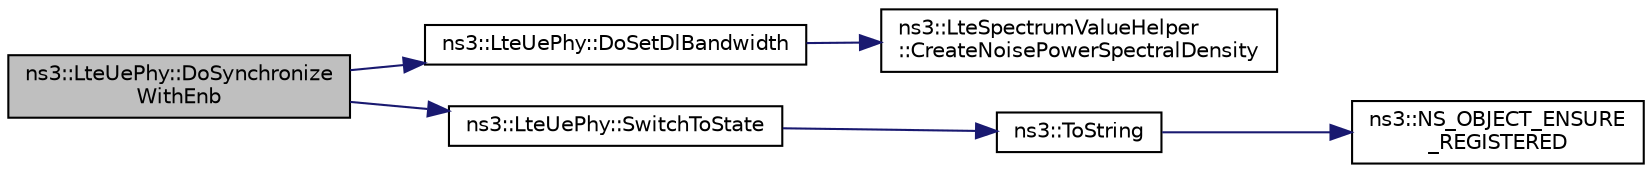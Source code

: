 digraph "ns3::LteUePhy::DoSynchronizeWithEnb"
{
  edge [fontname="Helvetica",fontsize="10",labelfontname="Helvetica",labelfontsize="10"];
  node [fontname="Helvetica",fontsize="10",shape=record];
  rankdir="LR";
  Node1 [label="ns3::LteUePhy::DoSynchronize\lWithEnb",height=0.2,width=0.4,color="black", fillcolor="grey75", style="filled", fontcolor="black"];
  Node1 -> Node2 [color="midnightblue",fontsize="10",style="solid"];
  Node2 [label="ns3::LteUePhy::DoSetDlBandwidth",height=0.2,width=0.4,color="black", fillcolor="white", style="filled",URL="$da/ddd/classns3_1_1LteUePhy.html#ab545da883246fab44f678ed01c0ff2b5"];
  Node2 -> Node3 [color="midnightblue",fontsize="10",style="solid"];
  Node3 [label="ns3::LteSpectrumValueHelper\l::CreateNoisePowerSpectralDensity",height=0.2,width=0.4,color="black", fillcolor="white", style="filled",URL="$d9/d35/classns3_1_1LteSpectrumValueHelper.html#ac2cb4a9377ea954e990df6914b6dff4e"];
  Node1 -> Node4 [color="midnightblue",fontsize="10",style="solid"];
  Node4 [label="ns3::LteUePhy::SwitchToState",height=0.2,width=0.4,color="black", fillcolor="white", style="filled",URL="$da/ddd/classns3_1_1LteUePhy.html#abdac5294f95f613edf1e12fabea44cb4"];
  Node4 -> Node5 [color="midnightblue",fontsize="10",style="solid"];
  Node5 [label="ns3::ToString",height=0.2,width=0.4,color="black", fillcolor="white", style="filled",URL="$d7/d2e/namespacens3.html#a3d1f7e1bec1972e2ae8d64673fcfcd9c"];
  Node5 -> Node6 [color="midnightblue",fontsize="10",style="solid"];
  Node6 [label="ns3::NS_OBJECT_ENSURE\l_REGISTERED",height=0.2,width=0.4,color="black", fillcolor="white", style="filled",URL="$d7/d2e/namespacens3.html#ac633cbd86ee5879afd4312a843a9ff8c"];
}

